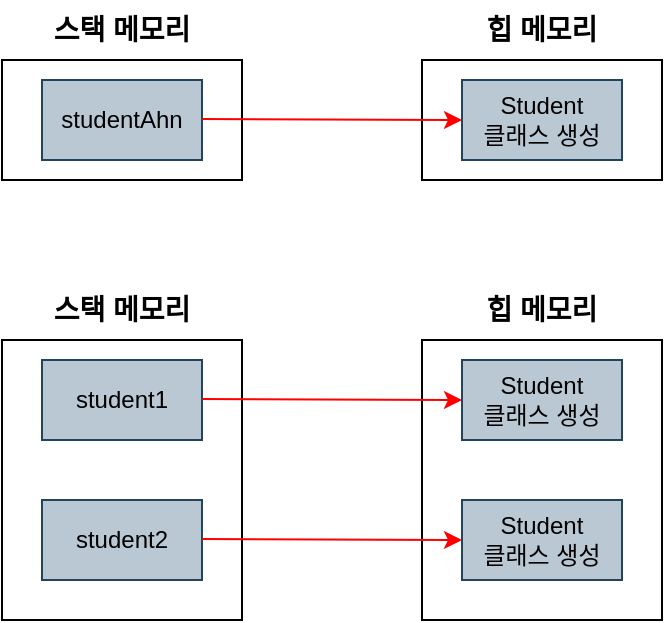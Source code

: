 <mxfile version="22.0.2" type="device">
  <diagram name="페이지-1" id="5h6LrylwMpSmuzoVS5U4">
    <mxGraphModel dx="1100" dy="809" grid="1" gridSize="10" guides="1" tooltips="1" connect="1" arrows="1" fold="1" page="1" pageScale="1" pageWidth="827" pageHeight="1169" math="0" shadow="0">
      <root>
        <mxCell id="0" />
        <mxCell id="1" parent="0" />
        <mxCell id="F9F8SS4An3PDMfX3uoB--1" value="" style="rounded=0;whiteSpace=wrap;html=1;" vertex="1" parent="1">
          <mxGeometry x="60" y="80" width="120" height="60" as="geometry" />
        </mxCell>
        <mxCell id="F9F8SS4An3PDMfX3uoB--2" value="studentAhn" style="rounded=0;whiteSpace=wrap;html=1;fillColor=#bac8d3;strokeColor=#23445d;" vertex="1" parent="1">
          <mxGeometry x="80" y="90" width="80" height="40" as="geometry" />
        </mxCell>
        <mxCell id="F9F8SS4An3PDMfX3uoB--3" value="&lt;font style=&quot;font-size: 14px;&quot;&gt;&lt;b&gt;스택 메모리&lt;/b&gt;&lt;/font&gt;" style="text;html=1;strokeColor=none;fillColor=none;align=center;verticalAlign=middle;whiteSpace=wrap;rounded=0;" vertex="1" parent="1">
          <mxGeometry x="60" y="50" width="120" height="30" as="geometry" />
        </mxCell>
        <mxCell id="F9F8SS4An3PDMfX3uoB--4" value="" style="rounded=0;whiteSpace=wrap;html=1;" vertex="1" parent="1">
          <mxGeometry x="270" y="80" width="120" height="60" as="geometry" />
        </mxCell>
        <mxCell id="F9F8SS4An3PDMfX3uoB--5" value="Student &lt;br&gt;클래스 생성" style="rounded=0;whiteSpace=wrap;html=1;fillColor=#bac8d3;strokeColor=#23445d;" vertex="1" parent="1">
          <mxGeometry x="290" y="90" width="80" height="40" as="geometry" />
        </mxCell>
        <mxCell id="F9F8SS4An3PDMfX3uoB--6" value="&lt;span style=&quot;font-size: 14px;&quot;&gt;&lt;b&gt;힙 메모리&lt;/b&gt;&lt;/span&gt;" style="text;html=1;strokeColor=none;fillColor=none;align=center;verticalAlign=middle;whiteSpace=wrap;rounded=0;" vertex="1" parent="1">
          <mxGeometry x="270" y="50" width="120" height="30" as="geometry" />
        </mxCell>
        <mxCell id="F9F8SS4An3PDMfX3uoB--7" value="" style="endArrow=classic;html=1;rounded=0;entryX=0;entryY=0.5;entryDx=0;entryDy=0;strokeColor=#FF0000;" edge="1" parent="1" target="F9F8SS4An3PDMfX3uoB--5">
          <mxGeometry width="50" height="50" relative="1" as="geometry">
            <mxPoint x="160" y="109.5" as="sourcePoint" />
            <mxPoint x="240" y="109.5" as="targetPoint" />
          </mxGeometry>
        </mxCell>
        <mxCell id="F9F8SS4An3PDMfX3uoB--9" value="" style="rounded=0;whiteSpace=wrap;html=1;" vertex="1" parent="1">
          <mxGeometry x="60" y="220" width="120" height="140" as="geometry" />
        </mxCell>
        <mxCell id="F9F8SS4An3PDMfX3uoB--10" value="student1" style="rounded=0;whiteSpace=wrap;html=1;fillColor=#bac8d3;strokeColor=#23445d;" vertex="1" parent="1">
          <mxGeometry x="80" y="230" width="80" height="40" as="geometry" />
        </mxCell>
        <mxCell id="F9F8SS4An3PDMfX3uoB--11" value="&lt;font style=&quot;font-size: 14px;&quot;&gt;&lt;b&gt;스택 메모리&lt;/b&gt;&lt;/font&gt;" style="text;html=1;strokeColor=none;fillColor=none;align=center;verticalAlign=middle;whiteSpace=wrap;rounded=0;" vertex="1" parent="1">
          <mxGeometry x="60" y="190" width="120" height="30" as="geometry" />
        </mxCell>
        <mxCell id="F9F8SS4An3PDMfX3uoB--12" value="" style="rounded=0;whiteSpace=wrap;html=1;" vertex="1" parent="1">
          <mxGeometry x="270" y="220" width="120" height="140" as="geometry" />
        </mxCell>
        <mxCell id="F9F8SS4An3PDMfX3uoB--13" value="Student &lt;br&gt;클래스 생성" style="rounded=0;whiteSpace=wrap;html=1;fillColor=#bac8d3;strokeColor=#23445d;" vertex="1" parent="1">
          <mxGeometry x="290" y="230" width="80" height="40" as="geometry" />
        </mxCell>
        <mxCell id="F9F8SS4An3PDMfX3uoB--14" value="&lt;span style=&quot;font-size: 14px;&quot;&gt;&lt;b&gt;힙 메모리&lt;/b&gt;&lt;/span&gt;" style="text;html=1;strokeColor=none;fillColor=none;align=center;verticalAlign=middle;whiteSpace=wrap;rounded=0;" vertex="1" parent="1">
          <mxGeometry x="270" y="190" width="120" height="30" as="geometry" />
        </mxCell>
        <mxCell id="F9F8SS4An3PDMfX3uoB--15" value="" style="endArrow=classic;html=1;rounded=0;entryX=0;entryY=0.5;entryDx=0;entryDy=0;strokeColor=#FF0000;" edge="1" parent="1" target="F9F8SS4An3PDMfX3uoB--13">
          <mxGeometry width="50" height="50" relative="1" as="geometry">
            <mxPoint x="160" y="249.5" as="sourcePoint" />
            <mxPoint x="240" y="249.5" as="targetPoint" />
          </mxGeometry>
        </mxCell>
        <mxCell id="F9F8SS4An3PDMfX3uoB--23" value="student2" style="rounded=0;whiteSpace=wrap;html=1;fillColor=#bac8d3;strokeColor=#23445d;" vertex="1" parent="1">
          <mxGeometry x="80" y="300" width="80" height="40" as="geometry" />
        </mxCell>
        <mxCell id="F9F8SS4An3PDMfX3uoB--24" value="Student &lt;br&gt;클래스 생성" style="rounded=0;whiteSpace=wrap;html=1;fillColor=#bac8d3;strokeColor=#23445d;" vertex="1" parent="1">
          <mxGeometry x="290" y="300" width="80" height="40" as="geometry" />
        </mxCell>
        <mxCell id="F9F8SS4An3PDMfX3uoB--25" value="" style="endArrow=classic;html=1;rounded=0;entryX=0;entryY=0.5;entryDx=0;entryDy=0;strokeColor=#FF0000;" edge="1" parent="1">
          <mxGeometry width="50" height="50" relative="1" as="geometry">
            <mxPoint x="160" y="319.5" as="sourcePoint" />
            <mxPoint x="290" y="320" as="targetPoint" />
          </mxGeometry>
        </mxCell>
      </root>
    </mxGraphModel>
  </diagram>
</mxfile>
